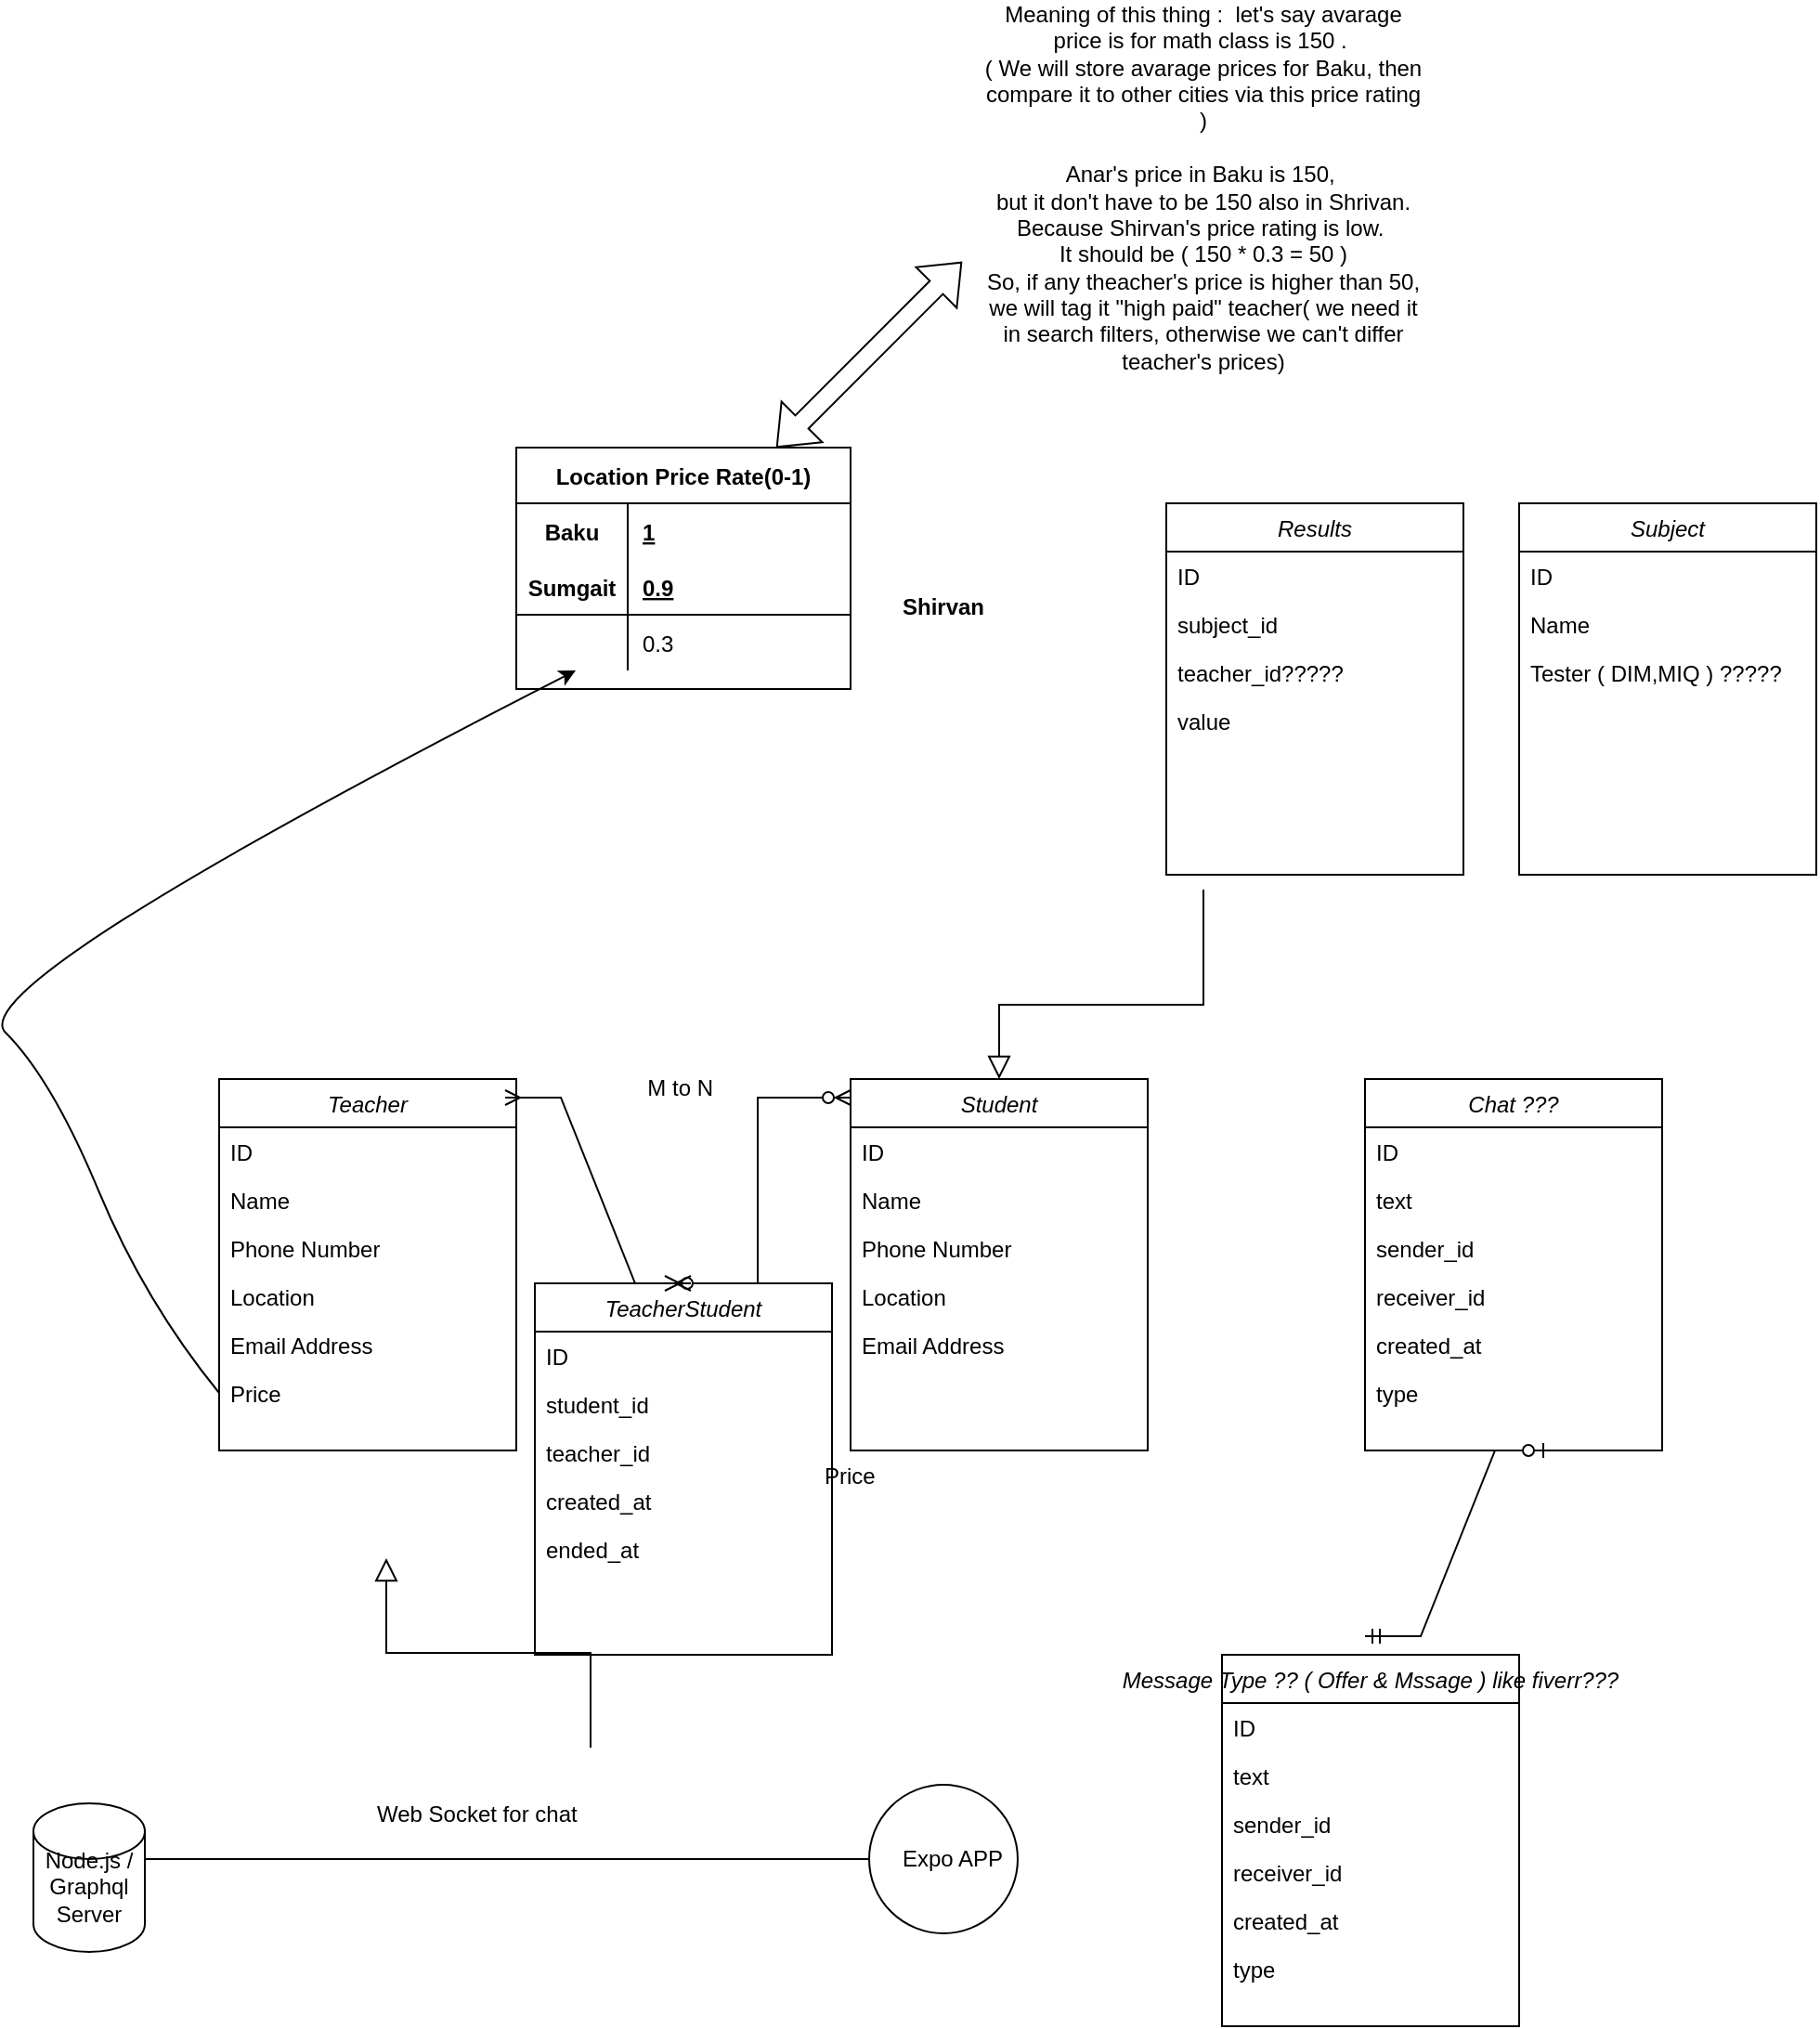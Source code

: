 <mxfile version="20.4.1" type="github">
  <diagram id="C5RBs43oDa-KdzZeNtuy" name="Page-1">
    <mxGraphModel dx="1178" dy="1860" grid="1" gridSize="10" guides="1" tooltips="1" connect="1" arrows="1" fold="1" page="1" pageScale="1" pageWidth="827" pageHeight="1169" math="0" shadow="0">
      <root>
        <mxCell id="WIyWlLk6GJQsqaUBKTNV-0" />
        <mxCell id="WIyWlLk6GJQsqaUBKTNV-1" parent="WIyWlLk6GJQsqaUBKTNV-0" />
        <mxCell id="zkfFHV4jXpPFQw0GAbJ--0" value="Teacher" style="swimlane;fontStyle=2;align=center;verticalAlign=top;childLayout=stackLayout;horizontal=1;startSize=26;horizontalStack=0;resizeParent=1;resizeLast=0;collapsible=1;marginBottom=0;rounded=0;shadow=0;strokeWidth=1;" parent="WIyWlLk6GJQsqaUBKTNV-1" vertex="1">
          <mxGeometry x="210" width="160" height="200" as="geometry">
            <mxRectangle x="230" y="140" width="160" height="26" as="alternateBounds" />
          </mxGeometry>
        </mxCell>
        <mxCell id="yVv26zAK1GCUfZAfJbIb-30" value="ID" style="text;align=left;verticalAlign=top;spacingLeft=4;spacingRight=4;overflow=hidden;rotatable=0;points=[[0,0.5],[1,0.5]];portConstraint=eastwest;" vertex="1" parent="zkfFHV4jXpPFQw0GAbJ--0">
          <mxGeometry y="26" width="160" height="26" as="geometry" />
        </mxCell>
        <mxCell id="zkfFHV4jXpPFQw0GAbJ--1" value="Name" style="text;align=left;verticalAlign=top;spacingLeft=4;spacingRight=4;overflow=hidden;rotatable=0;points=[[0,0.5],[1,0.5]];portConstraint=eastwest;" parent="zkfFHV4jXpPFQw0GAbJ--0" vertex="1">
          <mxGeometry y="52" width="160" height="26" as="geometry" />
        </mxCell>
        <mxCell id="zkfFHV4jXpPFQw0GAbJ--2" value="Phone Number" style="text;align=left;verticalAlign=top;spacingLeft=4;spacingRight=4;overflow=hidden;rotatable=0;points=[[0,0.5],[1,0.5]];portConstraint=eastwest;rounded=0;shadow=0;html=0;" parent="zkfFHV4jXpPFQw0GAbJ--0" vertex="1">
          <mxGeometry y="78" width="160" height="26" as="geometry" />
        </mxCell>
        <mxCell id="yVv26zAK1GCUfZAfJbIb-15" value="Location" style="text;align=left;verticalAlign=top;spacingLeft=4;spacingRight=4;overflow=hidden;rotatable=0;points=[[0,0.5],[1,0.5]];portConstraint=eastwest;rounded=0;shadow=0;html=0;" vertex="1" parent="zkfFHV4jXpPFQw0GAbJ--0">
          <mxGeometry y="104" width="160" height="26" as="geometry" />
        </mxCell>
        <mxCell id="zkfFHV4jXpPFQw0GAbJ--3" value="Email Address" style="text;align=left;verticalAlign=top;spacingLeft=4;spacingRight=4;overflow=hidden;rotatable=0;points=[[0,0.5],[1,0.5]];portConstraint=eastwest;rounded=0;shadow=0;html=0;" parent="zkfFHV4jXpPFQw0GAbJ--0" vertex="1">
          <mxGeometry y="130" width="160" height="26" as="geometry" />
        </mxCell>
        <mxCell id="yVv26zAK1GCUfZAfJbIb-16" value="Price" style="text;align=left;verticalAlign=top;spacingLeft=4;spacingRight=4;overflow=hidden;rotatable=0;points=[[0,0.5],[1,0.5]];portConstraint=eastwest;rounded=0;shadow=0;html=0;" vertex="1" parent="zkfFHV4jXpPFQw0GAbJ--0">
          <mxGeometry y="156" width="160" height="26" as="geometry" />
        </mxCell>
        <mxCell id="yVv26zAK1GCUfZAfJbIb-6" value="" style="shape=cylinder3;whiteSpace=wrap;html=1;boundedLbl=1;backgroundOutline=1;size=15;" vertex="1" parent="WIyWlLk6GJQsqaUBKTNV-1">
          <mxGeometry x="110" y="390" width="60" height="80" as="geometry" />
        </mxCell>
        <mxCell id="yVv26zAK1GCUfZAfJbIb-9" value="" style="ellipse;whiteSpace=wrap;html=1;aspect=fixed;" vertex="1" parent="WIyWlLk6GJQsqaUBKTNV-1">
          <mxGeometry x="560" y="380" width="80" height="80" as="geometry" />
        </mxCell>
        <mxCell id="yVv26zAK1GCUfZAfJbIb-10" value="" style="endArrow=none;html=1;rounded=0;" edge="1" parent="WIyWlLk6GJQsqaUBKTNV-1" target="yVv26zAK1GCUfZAfJbIb-9">
          <mxGeometry width="50" height="50" relative="1" as="geometry">
            <mxPoint x="170" y="420" as="sourcePoint" />
            <mxPoint x="490" y="420" as="targetPoint" />
          </mxGeometry>
        </mxCell>
        <mxCell id="yVv26zAK1GCUfZAfJbIb-11" value="&lt;blockquote style=&quot;margin: 0 0 0 40px; border: none; padding: 0px;&quot;&gt;Expo APP&lt;/blockquote&gt;" style="text;html=1;strokeColor=none;fillColor=none;align=center;verticalAlign=middle;whiteSpace=wrap;rounded=0;" vertex="1" parent="WIyWlLk6GJQsqaUBKTNV-1">
          <mxGeometry x="510" y="405" width="150" height="30" as="geometry" />
        </mxCell>
        <mxCell id="yVv26zAK1GCUfZAfJbIb-13" value="Node.js / Graphql Server" style="text;html=1;strokeColor=none;fillColor=none;align=center;verticalAlign=middle;whiteSpace=wrap;rounded=0;" vertex="1" parent="WIyWlLk6GJQsqaUBKTNV-1">
          <mxGeometry x="110" y="420" width="60" height="30" as="geometry" />
        </mxCell>
        <mxCell id="yVv26zAK1GCUfZAfJbIb-14" value="Web Socket for chat " style="text;strokeColor=none;fillColor=none;align=left;verticalAlign=middle;spacingLeft=4;spacingRight=4;overflow=hidden;points=[[0,0.5],[1,0.5]];portConstraint=eastwest;rotatable=0;" vertex="1" parent="WIyWlLk6GJQsqaUBKTNV-1">
          <mxGeometry x="289" y="380" width="150" height="30" as="geometry" />
        </mxCell>
        <mxCell id="yVv26zAK1GCUfZAfJbIb-25" value="" style="shape=flexArrow;endArrow=classic;startArrow=classic;html=1;rounded=0;" edge="1" parent="WIyWlLk6GJQsqaUBKTNV-1">
          <mxGeometry width="100" height="100" relative="1" as="geometry">
            <mxPoint x="510" y="-340" as="sourcePoint" />
            <mxPoint x="610" y="-440" as="targetPoint" />
          </mxGeometry>
        </mxCell>
        <mxCell id="yVv26zAK1GCUfZAfJbIb-27" value="Meaning of this thing :&amp;nbsp; let&#39;s say avarage price is for math class is 150 .&amp;nbsp;&lt;br&gt;( We will store avarage prices for Baku, then compare it to other cities via this price rating )&lt;br&gt;&amp;nbsp;&lt;br&gt;Anar&#39;s price in Baku is 150,&amp;nbsp;&lt;br&gt;but it don&#39;t have to be 150 also in Shrivan.&lt;br&gt;Because Shirvan&#39;s price rating is low.&amp;nbsp;&lt;br&gt;It should be ( 150 * 0.3 = 50 )&lt;br&gt;So, if any theacher&#39;s price is higher than 50, we will tag it &quot;high paid&quot; teacher( we need it in search filters, otherwise we can&#39;t differ teacher&#39;s prices)" style="text;html=1;strokeColor=none;fillColor=none;align=center;verticalAlign=middle;whiteSpace=wrap;rounded=0;" vertex="1" parent="WIyWlLk6GJQsqaUBKTNV-1">
          <mxGeometry x="620" y="-550" width="240" height="140" as="geometry" />
        </mxCell>
        <mxCell id="yVv26zAK1GCUfZAfJbIb-29" value="" style="curved=1;endArrow=classic;html=1;rounded=0;entryX=0.229;entryY=1;entryDx=0;entryDy=0;entryPerimeter=0;exitX=0;exitY=0.5;exitDx=0;exitDy=0;" edge="1" parent="WIyWlLk6GJQsqaUBKTNV-1" source="yVv26zAK1GCUfZAfJbIb-16">
          <mxGeometry width="50" height="50" relative="1" as="geometry">
            <mxPoint x="70" as="sourcePoint" />
            <mxPoint x="402.06" y="-220" as="targetPoint" />
            <Array as="points">
              <mxPoint x="170" y="120" />
              <mxPoint x="120" />
              <mxPoint x="70" y="-50" />
            </Array>
          </mxGeometry>
        </mxCell>
        <mxCell id="yVv26zAK1GCUfZAfJbIb-31" value="Student" style="swimlane;fontStyle=2;align=center;verticalAlign=top;childLayout=stackLayout;horizontal=1;startSize=26;horizontalStack=0;resizeParent=1;resizeLast=0;collapsible=1;marginBottom=0;rounded=0;shadow=0;strokeWidth=1;" vertex="1" parent="WIyWlLk6GJQsqaUBKTNV-1">
          <mxGeometry x="550" width="160" height="200" as="geometry">
            <mxRectangle x="230" y="140" width="160" height="26" as="alternateBounds" />
          </mxGeometry>
        </mxCell>
        <mxCell id="yVv26zAK1GCUfZAfJbIb-32" value="ID" style="text;align=left;verticalAlign=top;spacingLeft=4;spacingRight=4;overflow=hidden;rotatable=0;points=[[0,0.5],[1,0.5]];portConstraint=eastwest;" vertex="1" parent="yVv26zAK1GCUfZAfJbIb-31">
          <mxGeometry y="26" width="160" height="26" as="geometry" />
        </mxCell>
        <mxCell id="yVv26zAK1GCUfZAfJbIb-33" value="Name" style="text;align=left;verticalAlign=top;spacingLeft=4;spacingRight=4;overflow=hidden;rotatable=0;points=[[0,0.5],[1,0.5]];portConstraint=eastwest;" vertex="1" parent="yVv26zAK1GCUfZAfJbIb-31">
          <mxGeometry y="52" width="160" height="26" as="geometry" />
        </mxCell>
        <mxCell id="yVv26zAK1GCUfZAfJbIb-34" value="Phone Number" style="text;align=left;verticalAlign=top;spacingLeft=4;spacingRight=4;overflow=hidden;rotatable=0;points=[[0,0.5],[1,0.5]];portConstraint=eastwest;rounded=0;shadow=0;html=0;" vertex="1" parent="yVv26zAK1GCUfZAfJbIb-31">
          <mxGeometry y="78" width="160" height="26" as="geometry" />
        </mxCell>
        <mxCell id="yVv26zAK1GCUfZAfJbIb-35" value="Location" style="text;align=left;verticalAlign=top;spacingLeft=4;spacingRight=4;overflow=hidden;rotatable=0;points=[[0,0.5],[1,0.5]];portConstraint=eastwest;rounded=0;shadow=0;html=0;" vertex="1" parent="yVv26zAK1GCUfZAfJbIb-31">
          <mxGeometry y="104" width="160" height="26" as="geometry" />
        </mxCell>
        <mxCell id="yVv26zAK1GCUfZAfJbIb-36" value="Email Address" style="text;align=left;verticalAlign=top;spacingLeft=4;spacingRight=4;overflow=hidden;rotatable=0;points=[[0,0.5],[1,0.5]];portConstraint=eastwest;rounded=0;shadow=0;html=0;" vertex="1" parent="yVv26zAK1GCUfZAfJbIb-31">
          <mxGeometry y="130" width="160" height="26" as="geometry" />
        </mxCell>
        <mxCell id="yVv26zAK1GCUfZAfJbIb-43" value="M to N&amp;nbsp;" style="text;html=1;strokeColor=none;fillColor=none;align=center;verticalAlign=middle;whiteSpace=wrap;rounded=0;" vertex="1" parent="WIyWlLk6GJQsqaUBKTNV-1">
          <mxGeometry x="430" y="-10" width="60" height="30" as="geometry" />
        </mxCell>
        <mxCell id="yVv26zAK1GCUfZAfJbIb-44" value="TeacherStudent" style="swimlane;fontStyle=2;align=center;verticalAlign=top;childLayout=stackLayout;horizontal=1;startSize=26;horizontalStack=0;resizeParent=1;resizeLast=0;collapsible=1;marginBottom=0;rounded=0;shadow=0;strokeWidth=1;" vertex="1" parent="WIyWlLk6GJQsqaUBKTNV-1">
          <mxGeometry x="380" y="110" width="160" height="200" as="geometry">
            <mxRectangle x="230" y="140" width="160" height="26" as="alternateBounds" />
          </mxGeometry>
        </mxCell>
        <mxCell id="yVv26zAK1GCUfZAfJbIb-45" value="ID" style="text;align=left;verticalAlign=top;spacingLeft=4;spacingRight=4;overflow=hidden;rotatable=0;points=[[0,0.5],[1,0.5]];portConstraint=eastwest;" vertex="1" parent="yVv26zAK1GCUfZAfJbIb-44">
          <mxGeometry y="26" width="160" height="26" as="geometry" />
        </mxCell>
        <mxCell id="yVv26zAK1GCUfZAfJbIb-46" value="student_id" style="text;align=left;verticalAlign=top;spacingLeft=4;spacingRight=4;overflow=hidden;rotatable=0;points=[[0,0.5],[1,0.5]];portConstraint=eastwest;" vertex="1" parent="yVv26zAK1GCUfZAfJbIb-44">
          <mxGeometry y="52" width="160" height="26" as="geometry" />
        </mxCell>
        <mxCell id="yVv26zAK1GCUfZAfJbIb-47" value="teacher_id" style="text;align=left;verticalAlign=top;spacingLeft=4;spacingRight=4;overflow=hidden;rotatable=0;points=[[0,0.5],[1,0.5]];portConstraint=eastwest;rounded=0;shadow=0;html=0;" vertex="1" parent="yVv26zAK1GCUfZAfJbIb-44">
          <mxGeometry y="78" width="160" height="26" as="geometry" />
        </mxCell>
        <mxCell id="yVv26zAK1GCUfZAfJbIb-48" value="created_at" style="text;align=left;verticalAlign=top;spacingLeft=4;spacingRight=4;overflow=hidden;rotatable=0;points=[[0,0.5],[1,0.5]];portConstraint=eastwest;rounded=0;shadow=0;html=0;" vertex="1" parent="yVv26zAK1GCUfZAfJbIb-44">
          <mxGeometry y="104" width="160" height="26" as="geometry" />
        </mxCell>
        <mxCell id="yVv26zAK1GCUfZAfJbIb-49" value="ended_at" style="text;align=left;verticalAlign=top;spacingLeft=4;spacingRight=4;overflow=hidden;rotatable=0;points=[[0,0.5],[1,0.5]];portConstraint=eastwest;rounded=0;shadow=0;html=0;" vertex="1" parent="yVv26zAK1GCUfZAfJbIb-44">
          <mxGeometry y="130" width="160" height="26" as="geometry" />
        </mxCell>
        <mxCell id="yVv26zAK1GCUfZAfJbIb-51" value="Results" style="swimlane;fontStyle=2;align=center;verticalAlign=top;childLayout=stackLayout;horizontal=1;startSize=26;horizontalStack=0;resizeParent=1;resizeLast=0;collapsible=1;marginBottom=0;rounded=0;shadow=0;strokeWidth=1;" vertex="1" parent="WIyWlLk6GJQsqaUBKTNV-1">
          <mxGeometry x="720" y="-310" width="160" height="200" as="geometry">
            <mxRectangle x="230" y="140" width="160" height="26" as="alternateBounds" />
          </mxGeometry>
        </mxCell>
        <mxCell id="yVv26zAK1GCUfZAfJbIb-52" value="ID" style="text;align=left;verticalAlign=top;spacingLeft=4;spacingRight=4;overflow=hidden;rotatable=0;points=[[0,0.5],[1,0.5]];portConstraint=eastwest;" vertex="1" parent="yVv26zAK1GCUfZAfJbIb-51">
          <mxGeometry y="26" width="160" height="26" as="geometry" />
        </mxCell>
        <mxCell id="yVv26zAK1GCUfZAfJbIb-53" value="subject_id" style="text;align=left;verticalAlign=top;spacingLeft=4;spacingRight=4;overflow=hidden;rotatable=0;points=[[0,0.5],[1,0.5]];portConstraint=eastwest;" vertex="1" parent="yVv26zAK1GCUfZAfJbIb-51">
          <mxGeometry y="52" width="160" height="26" as="geometry" />
        </mxCell>
        <mxCell id="yVv26zAK1GCUfZAfJbIb-54" value="teacher_id?????" style="text;align=left;verticalAlign=top;spacingLeft=4;spacingRight=4;overflow=hidden;rotatable=0;points=[[0,0.5],[1,0.5]];portConstraint=eastwest;rounded=0;shadow=0;html=0;" vertex="1" parent="yVv26zAK1GCUfZAfJbIb-51">
          <mxGeometry y="78" width="160" height="26" as="geometry" />
        </mxCell>
        <mxCell id="yVv26zAK1GCUfZAfJbIb-55" value="value" style="text;align=left;verticalAlign=top;spacingLeft=4;spacingRight=4;overflow=hidden;rotatable=0;points=[[0,0.5],[1,0.5]];portConstraint=eastwest;rounded=0;shadow=0;html=0;" vertex="1" parent="yVv26zAK1GCUfZAfJbIb-51">
          <mxGeometry y="104" width="160" height="26" as="geometry" />
        </mxCell>
        <mxCell id="yVv26zAK1GCUfZAfJbIb-58" value="Subject" style="swimlane;fontStyle=2;align=center;verticalAlign=top;childLayout=stackLayout;horizontal=1;startSize=26;horizontalStack=0;resizeParent=1;resizeLast=0;collapsible=1;marginBottom=0;rounded=0;shadow=0;strokeWidth=1;" vertex="1" parent="WIyWlLk6GJQsqaUBKTNV-1">
          <mxGeometry x="910" y="-310" width="160" height="200" as="geometry">
            <mxRectangle x="230" y="140" width="160" height="26" as="alternateBounds" />
          </mxGeometry>
        </mxCell>
        <mxCell id="yVv26zAK1GCUfZAfJbIb-59" value="ID" style="text;align=left;verticalAlign=top;spacingLeft=4;spacingRight=4;overflow=hidden;rotatable=0;points=[[0,0.5],[1,0.5]];portConstraint=eastwest;" vertex="1" parent="yVv26zAK1GCUfZAfJbIb-58">
          <mxGeometry y="26" width="160" height="26" as="geometry" />
        </mxCell>
        <mxCell id="yVv26zAK1GCUfZAfJbIb-60" value="Name" style="text;align=left;verticalAlign=top;spacingLeft=4;spacingRight=4;overflow=hidden;rotatable=0;points=[[0,0.5],[1,0.5]];portConstraint=eastwest;" vertex="1" parent="yVv26zAK1GCUfZAfJbIb-58">
          <mxGeometry y="52" width="160" height="26" as="geometry" />
        </mxCell>
        <mxCell id="yVv26zAK1GCUfZAfJbIb-100" value="Tester ( DIM,MIQ ) ?????" style="text;align=left;verticalAlign=top;spacingLeft=4;spacingRight=4;overflow=hidden;rotatable=0;points=[[0,0.5],[1,0.5]];portConstraint=eastwest;" vertex="1" parent="yVv26zAK1GCUfZAfJbIb-58">
          <mxGeometry y="78" width="160" height="58" as="geometry" />
        </mxCell>
        <mxCell id="yVv26zAK1GCUfZAfJbIb-65" value="" style="endArrow=block;endSize=10;endFill=0;shadow=0;strokeWidth=1;rounded=0;edgeStyle=elbowEdgeStyle;elbow=vertical;" edge="1" parent="WIyWlLk6GJQsqaUBKTNV-1">
          <mxGeometry width="160" relative="1" as="geometry">
            <mxPoint x="410" y="360" as="sourcePoint" />
            <mxPoint x="300" y="258" as="targetPoint" />
          </mxGeometry>
        </mxCell>
        <mxCell id="yVv26zAK1GCUfZAfJbIb-66" value="" style="endArrow=block;endSize=10;endFill=0;shadow=0;strokeWidth=1;rounded=0;edgeStyle=elbowEdgeStyle;elbow=vertical;" edge="1" parent="WIyWlLk6GJQsqaUBKTNV-1">
          <mxGeometry width="160" relative="1" as="geometry">
            <mxPoint x="740" y="-102" as="sourcePoint" />
            <mxPoint x="630" as="targetPoint" />
            <Array as="points">
              <mxPoint x="800" y="-40" />
            </Array>
          </mxGeometry>
        </mxCell>
        <mxCell id="yVv26zAK1GCUfZAfJbIb-67" value="Location Price Rate(0-1)" style="shape=table;startSize=30;container=1;collapsible=1;childLayout=tableLayout;fixedRows=1;rowLines=0;fontStyle=1;align=center;resizeLast=1;" vertex="1" parent="WIyWlLk6GJQsqaUBKTNV-1">
          <mxGeometry x="370" y="-340" width="180" height="130" as="geometry" />
        </mxCell>
        <mxCell id="yVv26zAK1GCUfZAfJbIb-68" value="" style="shape=tableRow;horizontal=0;startSize=0;swimlaneHead=0;swimlaneBody=0;fillColor=none;collapsible=0;dropTarget=0;points=[[0,0.5],[1,0.5]];portConstraint=eastwest;top=0;left=0;right=0;bottom=0;" vertex="1" parent="yVv26zAK1GCUfZAfJbIb-67">
          <mxGeometry y="30" width="180" height="30" as="geometry" />
        </mxCell>
        <mxCell id="yVv26zAK1GCUfZAfJbIb-69" value="Baku" style="shape=partialRectangle;connectable=0;fillColor=none;top=0;left=0;bottom=0;right=0;fontStyle=1;overflow=hidden;" vertex="1" parent="yVv26zAK1GCUfZAfJbIb-68">
          <mxGeometry width="60" height="30" as="geometry">
            <mxRectangle width="60" height="30" as="alternateBounds" />
          </mxGeometry>
        </mxCell>
        <mxCell id="yVv26zAK1GCUfZAfJbIb-70" value="1" style="shape=partialRectangle;connectable=0;fillColor=none;top=0;left=0;bottom=0;right=0;align=left;spacingLeft=6;fontStyle=5;overflow=hidden;" vertex="1" parent="yVv26zAK1GCUfZAfJbIb-68">
          <mxGeometry x="60" width="120" height="30" as="geometry">
            <mxRectangle width="120" height="30" as="alternateBounds" />
          </mxGeometry>
        </mxCell>
        <mxCell id="yVv26zAK1GCUfZAfJbIb-71" value="" style="shape=tableRow;horizontal=0;startSize=0;swimlaneHead=0;swimlaneBody=0;fillColor=none;collapsible=0;dropTarget=0;points=[[0,0.5],[1,0.5]];portConstraint=eastwest;top=0;left=0;right=0;bottom=1;" vertex="1" parent="yVv26zAK1GCUfZAfJbIb-67">
          <mxGeometry y="60" width="180" height="30" as="geometry" />
        </mxCell>
        <mxCell id="yVv26zAK1GCUfZAfJbIb-72" value="Sumgait" style="shape=partialRectangle;connectable=0;fillColor=none;top=0;left=0;bottom=0;right=0;fontStyle=1;overflow=hidden;" vertex="1" parent="yVv26zAK1GCUfZAfJbIb-71">
          <mxGeometry width="60" height="30" as="geometry">
            <mxRectangle width="60" height="30" as="alternateBounds" />
          </mxGeometry>
        </mxCell>
        <mxCell id="yVv26zAK1GCUfZAfJbIb-73" value="0.9" style="shape=partialRectangle;connectable=0;fillColor=none;top=0;left=0;bottom=0;right=0;align=left;spacingLeft=6;fontStyle=5;overflow=hidden;" vertex="1" parent="yVv26zAK1GCUfZAfJbIb-71">
          <mxGeometry x="60" width="120" height="30" as="geometry">
            <mxRectangle width="120" height="30" as="alternateBounds" />
          </mxGeometry>
        </mxCell>
        <mxCell id="yVv26zAK1GCUfZAfJbIb-77" value="" style="shape=tableRow;horizontal=0;startSize=0;swimlaneHead=0;swimlaneBody=0;fillColor=none;collapsible=0;dropTarget=0;points=[[0,0.5],[1,0.5]];portConstraint=eastwest;top=0;left=0;right=0;bottom=0;" vertex="1" parent="yVv26zAK1GCUfZAfJbIb-67">
          <mxGeometry y="90" width="180" height="30" as="geometry" />
        </mxCell>
        <mxCell id="yVv26zAK1GCUfZAfJbIb-78" value="" style="shape=partialRectangle;connectable=0;fillColor=none;top=0;left=0;bottom=0;right=0;editable=1;overflow=hidden;" vertex="1" parent="yVv26zAK1GCUfZAfJbIb-77">
          <mxGeometry width="60" height="30" as="geometry">
            <mxRectangle width="60" height="30" as="alternateBounds" />
          </mxGeometry>
        </mxCell>
        <mxCell id="yVv26zAK1GCUfZAfJbIb-79" value="0.3" style="shape=partialRectangle;connectable=0;fillColor=none;top=0;left=0;bottom=0;right=0;align=left;spacingLeft=6;overflow=hidden;" vertex="1" parent="yVv26zAK1GCUfZAfJbIb-77">
          <mxGeometry x="60" width="120" height="30" as="geometry">
            <mxRectangle width="120" height="30" as="alternateBounds" />
          </mxGeometry>
        </mxCell>
        <mxCell id="yVv26zAK1GCUfZAfJbIb-80" value="Shirvan" style="shape=partialRectangle;connectable=0;fillColor=none;top=0;left=0;bottom=0;right=0;fontStyle=1;overflow=hidden;" vertex="1" parent="WIyWlLk6GJQsqaUBKTNV-1">
          <mxGeometry x="570" y="-270" width="60" height="30" as="geometry">
            <mxRectangle width="60" height="30" as="alternateBounds" />
          </mxGeometry>
        </mxCell>
        <mxCell id="yVv26zAK1GCUfZAfJbIb-81" value="" style="edgeStyle=elbowEdgeStyle;fontSize=12;html=1;endArrow=ERzeroToMany;endFill=1;startArrow=ERzeroToMany;rounded=0;" edge="1" parent="WIyWlLk6GJQsqaUBKTNV-1">
          <mxGeometry width="100" height="100" relative="1" as="geometry">
            <mxPoint x="450" y="110" as="sourcePoint" />
            <mxPoint x="550" y="10" as="targetPoint" />
          </mxGeometry>
        </mxCell>
        <mxCell id="yVv26zAK1GCUfZAfJbIb-37" value="Price" style="text;align=left;verticalAlign=top;spacingLeft=4;spacingRight=4;overflow=hidden;rotatable=0;points=[[0,0.5],[1,0.5]];portConstraint=eastwest;rounded=0;shadow=0;html=0;" vertex="1" parent="WIyWlLk6GJQsqaUBKTNV-1">
          <mxGeometry x="530" y="200" width="160" height="26" as="geometry" />
        </mxCell>
        <mxCell id="yVv26zAK1GCUfZAfJbIb-83" value="" style="edgeStyle=entityRelationEdgeStyle;fontSize=12;html=1;endArrow=ERmany;startArrow=ERmany;rounded=0;" edge="1" parent="WIyWlLk6GJQsqaUBKTNV-1">
          <mxGeometry width="100" height="100" relative="1" as="geometry">
            <mxPoint x="364" y="10" as="sourcePoint" />
            <mxPoint x="464" y="110" as="targetPoint" />
          </mxGeometry>
        </mxCell>
        <mxCell id="yVv26zAK1GCUfZAfJbIb-97" value="Chat ???" style="swimlane;fontStyle=2;align=center;verticalAlign=top;childLayout=stackLayout;horizontal=1;startSize=26;horizontalStack=0;resizeParent=1;resizeLast=0;collapsible=1;marginBottom=0;rounded=0;shadow=0;strokeWidth=1;" vertex="1" parent="WIyWlLk6GJQsqaUBKTNV-1">
          <mxGeometry x="827" width="160" height="200" as="geometry">
            <mxRectangle x="230" y="140" width="160" height="26" as="alternateBounds" />
          </mxGeometry>
        </mxCell>
        <mxCell id="yVv26zAK1GCUfZAfJbIb-98" value="ID" style="text;align=left;verticalAlign=top;spacingLeft=4;spacingRight=4;overflow=hidden;rotatable=0;points=[[0,0.5],[1,0.5]];portConstraint=eastwest;" vertex="1" parent="yVv26zAK1GCUfZAfJbIb-97">
          <mxGeometry y="26" width="160" height="26" as="geometry" />
        </mxCell>
        <mxCell id="yVv26zAK1GCUfZAfJbIb-99" value="text" style="text;align=left;verticalAlign=top;spacingLeft=4;spacingRight=4;overflow=hidden;rotatable=0;points=[[0,0.5],[1,0.5]];portConstraint=eastwest;" vertex="1" parent="yVv26zAK1GCUfZAfJbIb-97">
          <mxGeometry y="52" width="160" height="26" as="geometry" />
        </mxCell>
        <mxCell id="yVv26zAK1GCUfZAfJbIb-101" value="sender_id" style="text;align=left;verticalAlign=top;spacingLeft=4;spacingRight=4;overflow=hidden;rotatable=0;points=[[0,0.5],[1,0.5]];portConstraint=eastwest;" vertex="1" parent="yVv26zAK1GCUfZAfJbIb-97">
          <mxGeometry y="78" width="160" height="26" as="geometry" />
        </mxCell>
        <mxCell id="yVv26zAK1GCUfZAfJbIb-102" value="receiver_id" style="text;align=left;verticalAlign=top;spacingLeft=4;spacingRight=4;overflow=hidden;rotatable=0;points=[[0,0.5],[1,0.5]];portConstraint=eastwest;" vertex="1" parent="yVv26zAK1GCUfZAfJbIb-97">
          <mxGeometry y="104" width="160" height="26" as="geometry" />
        </mxCell>
        <mxCell id="yVv26zAK1GCUfZAfJbIb-103" value="created_at" style="text;align=left;verticalAlign=top;spacingLeft=4;spacingRight=4;overflow=hidden;rotatable=0;points=[[0,0.5],[1,0.5]];portConstraint=eastwest;" vertex="1" parent="yVv26zAK1GCUfZAfJbIb-97">
          <mxGeometry y="130" width="160" height="26" as="geometry" />
        </mxCell>
        <mxCell id="yVv26zAK1GCUfZAfJbIb-104" value="type" style="text;align=left;verticalAlign=top;spacingLeft=4;spacingRight=4;overflow=hidden;rotatable=0;points=[[0,0.5],[1,0.5]];portConstraint=eastwest;" vertex="1" parent="yVv26zAK1GCUfZAfJbIb-97">
          <mxGeometry y="156" width="160" height="26" as="geometry" />
        </mxCell>
        <mxCell id="yVv26zAK1GCUfZAfJbIb-105" value="" style="edgeStyle=entityRelationEdgeStyle;fontSize=12;html=1;endArrow=ERzeroToOne;startArrow=ERmandOne;rounded=0;" edge="1" parent="WIyWlLk6GJQsqaUBKTNV-1">
          <mxGeometry width="100" height="100" relative="1" as="geometry">
            <mxPoint x="827" y="300" as="sourcePoint" />
            <mxPoint x="927" y="200" as="targetPoint" />
          </mxGeometry>
        </mxCell>
        <mxCell id="yVv26zAK1GCUfZAfJbIb-106" value="Message Type ?? ( Offer &amp; Mssage ) like fiverr???" style="swimlane;fontStyle=2;align=center;verticalAlign=top;childLayout=stackLayout;horizontal=1;startSize=26;horizontalStack=0;resizeParent=1;resizeLast=0;collapsible=1;marginBottom=0;rounded=0;shadow=0;strokeWidth=1;" vertex="1" parent="WIyWlLk6GJQsqaUBKTNV-1">
          <mxGeometry x="750" y="310" width="160" height="200" as="geometry">
            <mxRectangle x="230" y="140" width="160" height="26" as="alternateBounds" />
          </mxGeometry>
        </mxCell>
        <mxCell id="yVv26zAK1GCUfZAfJbIb-107" value="ID" style="text;align=left;verticalAlign=top;spacingLeft=4;spacingRight=4;overflow=hidden;rotatable=0;points=[[0,0.5],[1,0.5]];portConstraint=eastwest;" vertex="1" parent="yVv26zAK1GCUfZAfJbIb-106">
          <mxGeometry y="26" width="160" height="26" as="geometry" />
        </mxCell>
        <mxCell id="yVv26zAK1GCUfZAfJbIb-108" value="text" style="text;align=left;verticalAlign=top;spacingLeft=4;spacingRight=4;overflow=hidden;rotatable=0;points=[[0,0.5],[1,0.5]];portConstraint=eastwest;" vertex="1" parent="yVv26zAK1GCUfZAfJbIb-106">
          <mxGeometry y="52" width="160" height="26" as="geometry" />
        </mxCell>
        <mxCell id="yVv26zAK1GCUfZAfJbIb-109" value="sender_id" style="text;align=left;verticalAlign=top;spacingLeft=4;spacingRight=4;overflow=hidden;rotatable=0;points=[[0,0.5],[1,0.5]];portConstraint=eastwest;" vertex="1" parent="yVv26zAK1GCUfZAfJbIb-106">
          <mxGeometry y="78" width="160" height="26" as="geometry" />
        </mxCell>
        <mxCell id="yVv26zAK1GCUfZAfJbIb-110" value="receiver_id" style="text;align=left;verticalAlign=top;spacingLeft=4;spacingRight=4;overflow=hidden;rotatable=0;points=[[0,0.5],[1,0.5]];portConstraint=eastwest;" vertex="1" parent="yVv26zAK1GCUfZAfJbIb-106">
          <mxGeometry y="104" width="160" height="26" as="geometry" />
        </mxCell>
        <mxCell id="yVv26zAK1GCUfZAfJbIb-111" value="created_at" style="text;align=left;verticalAlign=top;spacingLeft=4;spacingRight=4;overflow=hidden;rotatable=0;points=[[0,0.5],[1,0.5]];portConstraint=eastwest;" vertex="1" parent="yVv26zAK1GCUfZAfJbIb-106">
          <mxGeometry y="130" width="160" height="26" as="geometry" />
        </mxCell>
        <mxCell id="yVv26zAK1GCUfZAfJbIb-112" value="type" style="text;align=left;verticalAlign=top;spacingLeft=4;spacingRight=4;overflow=hidden;rotatable=0;points=[[0,0.5],[1,0.5]];portConstraint=eastwest;" vertex="1" parent="yVv26zAK1GCUfZAfJbIb-106">
          <mxGeometry y="156" width="160" height="26" as="geometry" />
        </mxCell>
      </root>
    </mxGraphModel>
  </diagram>
</mxfile>
